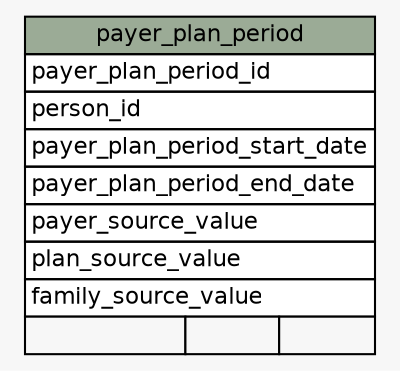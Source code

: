 // dot 2.38.0 on Linux 3.16.0-38-generic
// SchemaSpy rev 590
digraph "payer_plan_period" {
  graph [
    rankdir="RL"
    bgcolor="#f7f7f7"
    nodesep="0.18"
    ranksep="0.46"
    fontname="Helvetica"
    fontsize="11"
  ];
  node [
    fontname="Helvetica"
    fontsize="11"
    shape="plaintext"
  ];
  edge [
    arrowsize="0.8"
  ];
  "payer_plan_period" [
    label=<
    <TABLE BORDER="0" CELLBORDER="1" CELLSPACING="0" BGCOLOR="#ffffff">
      <TR><TD COLSPAN="3" BGCOLOR="#9bab96" ALIGN="CENTER">payer_plan_period</TD></TR>
      <TR><TD PORT="payer_plan_period_id" COLSPAN="3" ALIGN="LEFT">payer_plan_period_id</TD></TR>
      <TR><TD PORT="person_id" COLSPAN="3" ALIGN="LEFT">person_id</TD></TR>
      <TR><TD PORT="payer_plan_period_start_date" COLSPAN="3" ALIGN="LEFT">payer_plan_period_start_date</TD></TR>
      <TR><TD PORT="payer_plan_period_end_date" COLSPAN="3" ALIGN="LEFT">payer_plan_period_end_date</TD></TR>
      <TR><TD PORT="payer_source_value" COLSPAN="3" ALIGN="LEFT">payer_source_value</TD></TR>
      <TR><TD PORT="plan_source_value" COLSPAN="3" ALIGN="LEFT">plan_source_value</TD></TR>
      <TR><TD PORT="family_source_value" COLSPAN="3" ALIGN="LEFT">family_source_value</TD></TR>
      <TR><TD ALIGN="LEFT" BGCOLOR="#f7f7f7">  </TD><TD ALIGN="RIGHT" BGCOLOR="#f7f7f7">  </TD><TD ALIGN="RIGHT" BGCOLOR="#f7f7f7">  </TD></TR>
    </TABLE>>
    URL="tables/payer_plan_period.html"
    tooltip="payer_plan_period"
  ];
}
